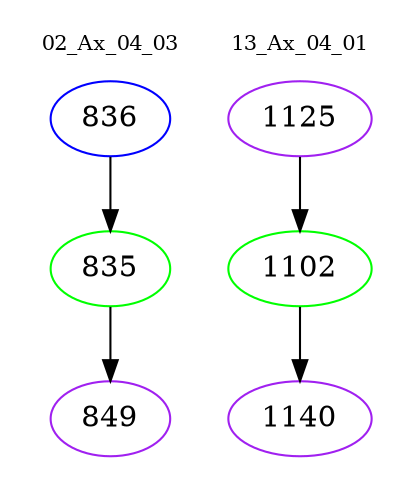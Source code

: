 digraph{
subgraph cluster_0 {
color = white
label = "02_Ax_04_03";
fontsize=10;
T0_836 [label="836", color="blue"]
T0_836 -> T0_835 [color="black"]
T0_835 [label="835", color="green"]
T0_835 -> T0_849 [color="black"]
T0_849 [label="849", color="purple"]
}
subgraph cluster_1 {
color = white
label = "13_Ax_04_01";
fontsize=10;
T1_1125 [label="1125", color="purple"]
T1_1125 -> T1_1102 [color="black"]
T1_1102 [label="1102", color="green"]
T1_1102 -> T1_1140 [color="black"]
T1_1140 [label="1140", color="purple"]
}
}
